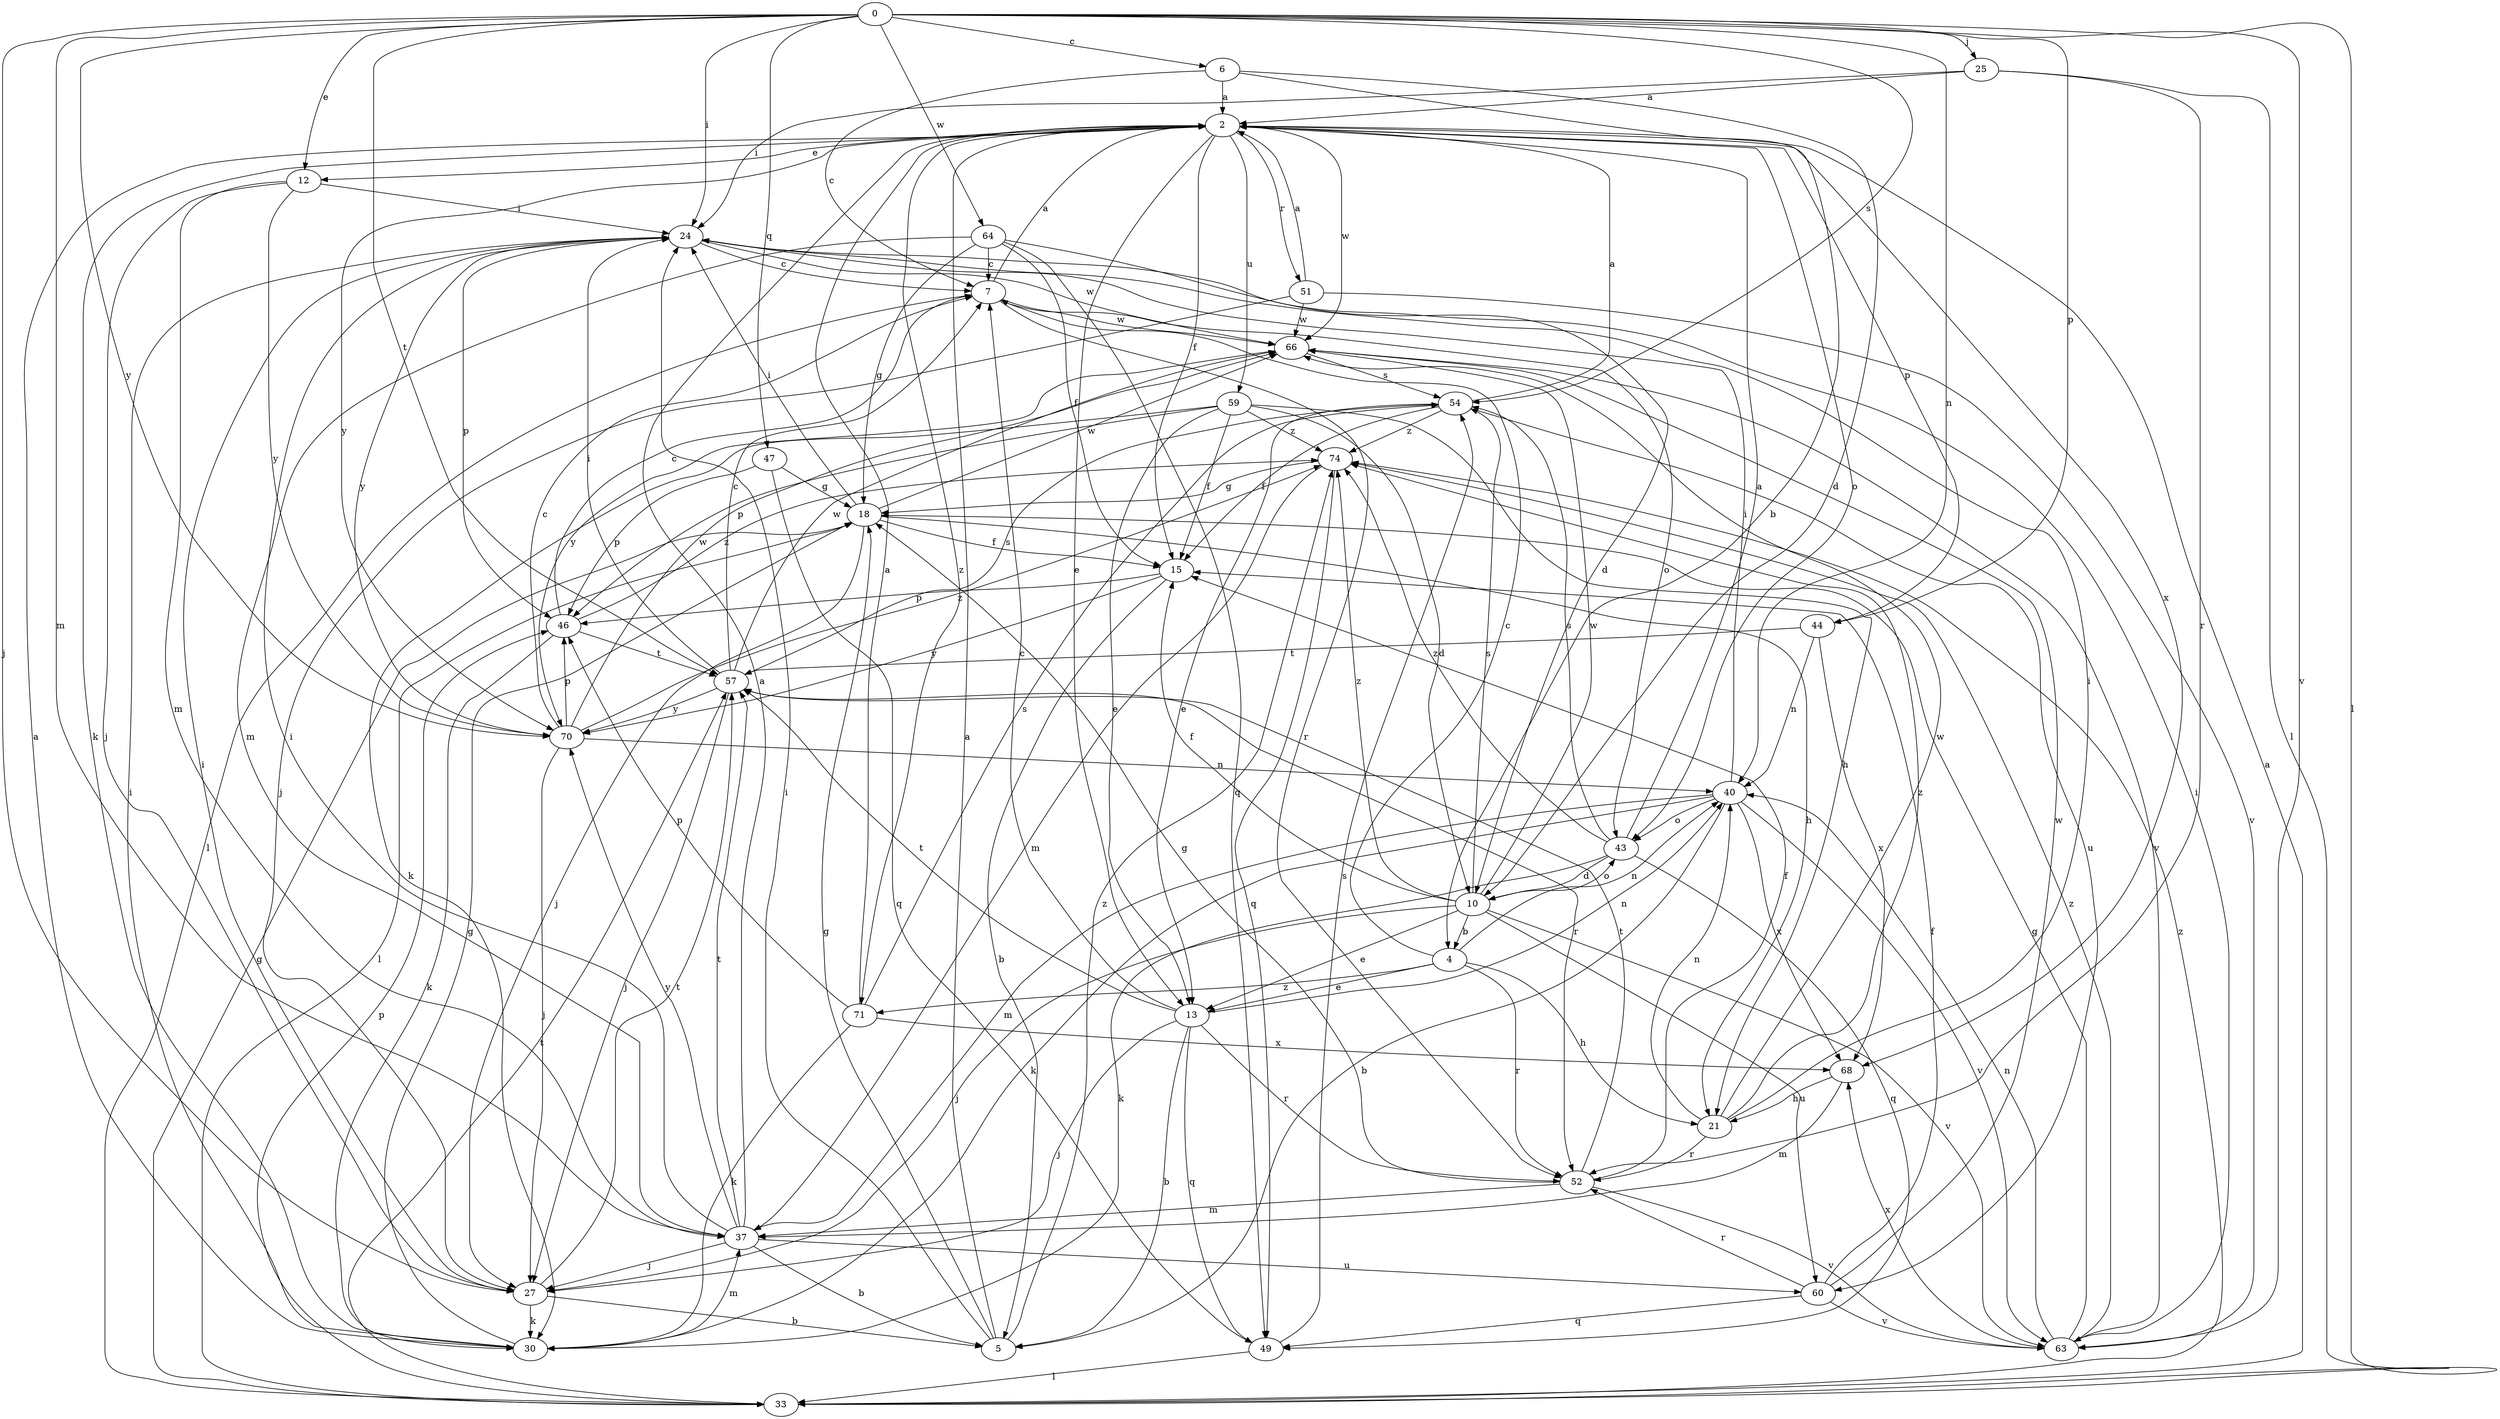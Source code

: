 strict digraph  {
0;
2;
4;
5;
6;
7;
10;
12;
13;
15;
18;
21;
24;
25;
27;
30;
33;
37;
40;
43;
44;
46;
47;
49;
51;
52;
54;
57;
59;
60;
63;
64;
66;
68;
70;
71;
74;
0 -> 6  [label=c];
0 -> 12  [label=e];
0 -> 24  [label=i];
0 -> 25  [label=j];
0 -> 27  [label=j];
0 -> 33  [label=l];
0 -> 37  [label=m];
0 -> 40  [label=n];
0 -> 44  [label=p];
0 -> 47  [label=q];
0 -> 54  [label=s];
0 -> 57  [label=t];
0 -> 63  [label=v];
0 -> 64  [label=w];
0 -> 70  [label=y];
2 -> 12  [label=e];
2 -> 13  [label=e];
2 -> 15  [label=f];
2 -> 30  [label=k];
2 -> 43  [label=o];
2 -> 44  [label=p];
2 -> 51  [label=r];
2 -> 59  [label=u];
2 -> 66  [label=w];
2 -> 68  [label=x];
2 -> 70  [label=y];
2 -> 71  [label=z];
4 -> 7  [label=c];
4 -> 13  [label=e];
4 -> 21  [label=h];
4 -> 40  [label=n];
4 -> 52  [label=r];
4 -> 71  [label=z];
5 -> 2  [label=a];
5 -> 18  [label=g];
5 -> 24  [label=i];
5 -> 74  [label=z];
6 -> 2  [label=a];
6 -> 4  [label=b];
6 -> 7  [label=c];
6 -> 10  [label=d];
7 -> 2  [label=a];
7 -> 33  [label=l];
7 -> 43  [label=o];
7 -> 52  [label=r];
7 -> 66  [label=w];
10 -> 4  [label=b];
10 -> 13  [label=e];
10 -> 15  [label=f];
10 -> 27  [label=j];
10 -> 43  [label=o];
10 -> 54  [label=s];
10 -> 60  [label=u];
10 -> 63  [label=v];
10 -> 66  [label=w];
10 -> 74  [label=z];
12 -> 24  [label=i];
12 -> 27  [label=j];
12 -> 37  [label=m];
12 -> 70  [label=y];
13 -> 5  [label=b];
13 -> 7  [label=c];
13 -> 27  [label=j];
13 -> 40  [label=n];
13 -> 49  [label=q];
13 -> 52  [label=r];
13 -> 57  [label=t];
15 -> 5  [label=b];
15 -> 46  [label=p];
15 -> 70  [label=y];
18 -> 15  [label=f];
18 -> 21  [label=h];
18 -> 24  [label=i];
18 -> 27  [label=j];
18 -> 33  [label=l];
18 -> 66  [label=w];
21 -> 24  [label=i];
21 -> 40  [label=n];
21 -> 52  [label=r];
21 -> 66  [label=w];
21 -> 74  [label=z];
24 -> 7  [label=c];
24 -> 46  [label=p];
24 -> 66  [label=w];
24 -> 70  [label=y];
25 -> 2  [label=a];
25 -> 24  [label=i];
25 -> 33  [label=l];
25 -> 52  [label=r];
27 -> 5  [label=b];
27 -> 24  [label=i];
27 -> 30  [label=k];
27 -> 57  [label=t];
30 -> 2  [label=a];
30 -> 18  [label=g];
30 -> 24  [label=i];
30 -> 37  [label=m];
33 -> 2  [label=a];
33 -> 18  [label=g];
33 -> 46  [label=p];
33 -> 57  [label=t];
33 -> 74  [label=z];
37 -> 2  [label=a];
37 -> 5  [label=b];
37 -> 24  [label=i];
37 -> 27  [label=j];
37 -> 57  [label=t];
37 -> 60  [label=u];
37 -> 70  [label=y];
40 -> 5  [label=b];
40 -> 24  [label=i];
40 -> 30  [label=k];
40 -> 37  [label=m];
40 -> 43  [label=o];
40 -> 63  [label=v];
40 -> 68  [label=x];
43 -> 2  [label=a];
43 -> 10  [label=d];
43 -> 30  [label=k];
43 -> 49  [label=q];
43 -> 54  [label=s];
43 -> 74  [label=z];
44 -> 40  [label=n];
44 -> 57  [label=t];
44 -> 68  [label=x];
46 -> 7  [label=c];
46 -> 30  [label=k];
46 -> 57  [label=t];
46 -> 74  [label=z];
47 -> 18  [label=g];
47 -> 46  [label=p];
47 -> 49  [label=q];
49 -> 33  [label=l];
49 -> 54  [label=s];
51 -> 2  [label=a];
51 -> 27  [label=j];
51 -> 63  [label=v];
51 -> 66  [label=w];
52 -> 15  [label=f];
52 -> 18  [label=g];
52 -> 37  [label=m];
52 -> 57  [label=t];
52 -> 63  [label=v];
54 -> 2  [label=a];
54 -> 13  [label=e];
54 -> 15  [label=f];
54 -> 60  [label=u];
54 -> 74  [label=z];
57 -> 7  [label=c];
57 -> 24  [label=i];
57 -> 27  [label=j];
57 -> 52  [label=r];
57 -> 54  [label=s];
57 -> 66  [label=w];
57 -> 70  [label=y];
59 -> 10  [label=d];
59 -> 13  [label=e];
59 -> 15  [label=f];
59 -> 21  [label=h];
59 -> 30  [label=k];
59 -> 46  [label=p];
59 -> 74  [label=z];
60 -> 15  [label=f];
60 -> 49  [label=q];
60 -> 52  [label=r];
60 -> 63  [label=v];
60 -> 66  [label=w];
63 -> 18  [label=g];
63 -> 24  [label=i];
63 -> 40  [label=n];
63 -> 68  [label=x];
63 -> 74  [label=z];
64 -> 7  [label=c];
64 -> 10  [label=d];
64 -> 15  [label=f];
64 -> 18  [label=g];
64 -> 37  [label=m];
64 -> 49  [label=q];
66 -> 54  [label=s];
66 -> 63  [label=v];
66 -> 70  [label=y];
68 -> 21  [label=h];
68 -> 37  [label=m];
70 -> 7  [label=c];
70 -> 27  [label=j];
70 -> 40  [label=n];
70 -> 46  [label=p];
70 -> 66  [label=w];
70 -> 74  [label=z];
71 -> 2  [label=a];
71 -> 30  [label=k];
71 -> 46  [label=p];
71 -> 54  [label=s];
71 -> 68  [label=x];
74 -> 18  [label=g];
74 -> 37  [label=m];
74 -> 49  [label=q];
}
